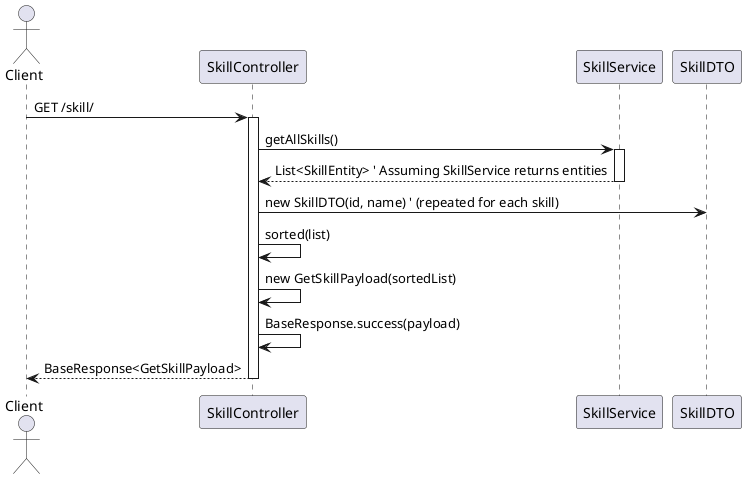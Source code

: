 @startuml
actor Client
participant SkillController
participant SkillService
participant SkillDTO

Client -> SkillController: GET /skill/
activate SkillController
SkillController -> SkillService: getAllSkills()
activate SkillService
SkillService --> SkillController: List<SkillEntity> ' Assuming SkillService returns entities
deactivate SkillService
SkillController -> SkillDTO: new SkillDTO(id, name) ' (repeated for each skill)
SkillController -> SkillController: sorted(list)
SkillController -> SkillController: new GetSkillPayload(sortedList)
SkillController -> SkillController: BaseResponse.success(payload)
SkillController --> Client: BaseResponse<GetSkillPayload>
deactivate SkillController
@enduml
